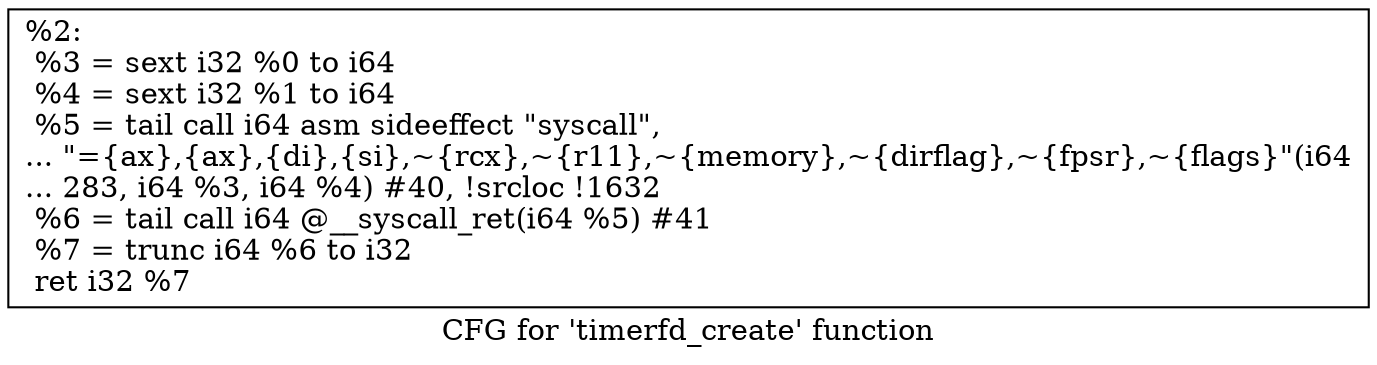 digraph "CFG for 'timerfd_create' function" {
	label="CFG for 'timerfd_create' function";

	Node0x1fd40b0 [shape=record,label="{%2:\l  %3 = sext i32 %0 to i64\l  %4 = sext i32 %1 to i64\l  %5 = tail call i64 asm sideeffect \"syscall\",\l... \"=\{ax\},\{ax\},\{di\},\{si\},~\{rcx\},~\{r11\},~\{memory\},~\{dirflag\},~\{fpsr\},~\{flags\}\"(i64\l... 283, i64 %3, i64 %4) #40, !srcloc !1632\l  %6 = tail call i64 @__syscall_ret(i64 %5) #41\l  %7 = trunc i64 %6 to i32\l  ret i32 %7\l}"];
}
